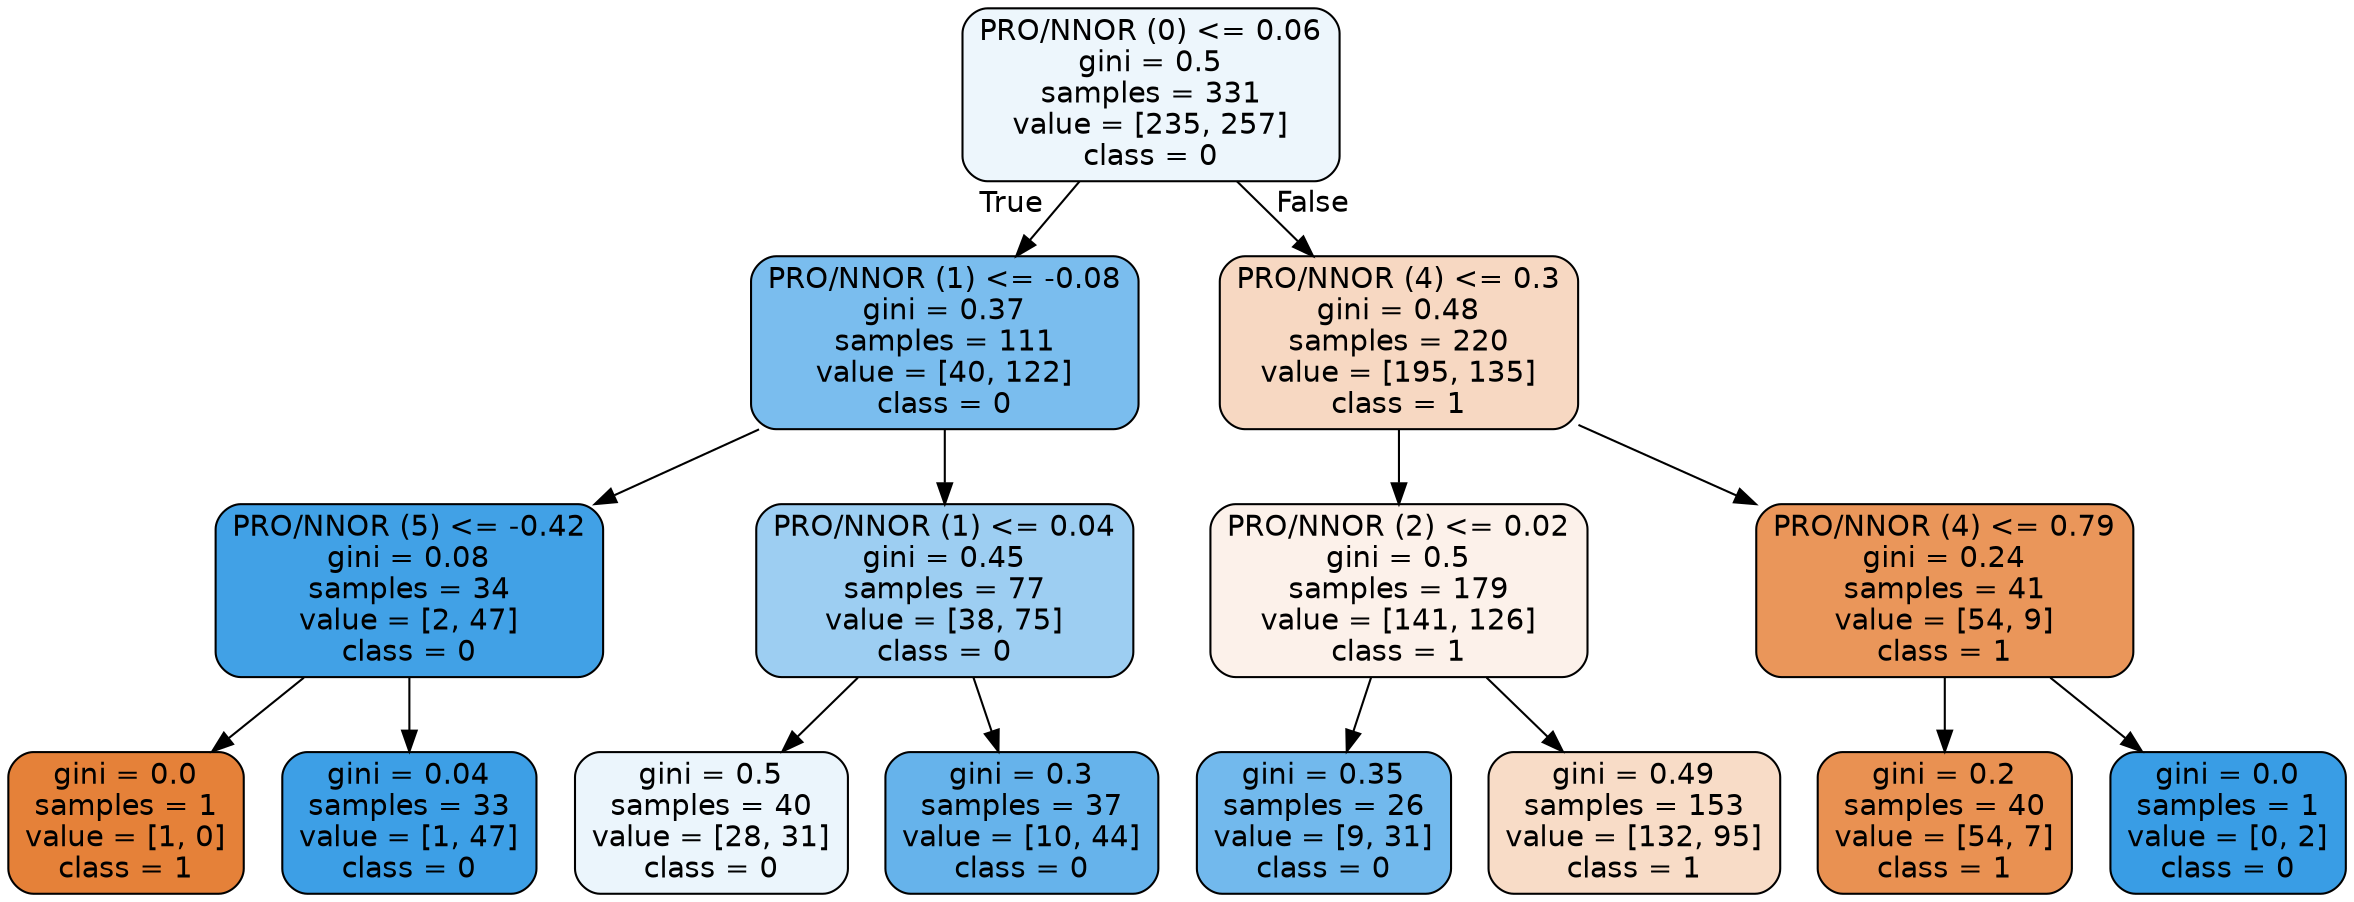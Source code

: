 digraph Tree {
node [shape=box, style="filled, rounded", color="black", fontname=helvetica] ;
edge [fontname=helvetica] ;
0 [label="PRO/NNOR (0) <= 0.06\ngini = 0.5\nsamples = 331\nvalue = [235, 257]\nclass = 0", fillcolor="#399de516"] ;
1 [label="PRO/NNOR (1) <= -0.08\ngini = 0.37\nsamples = 111\nvalue = [40, 122]\nclass = 0", fillcolor="#399de5ab"] ;
0 -> 1 [labeldistance=2.5, labelangle=45, headlabel="True"] ;
2 [label="PRO/NNOR (5) <= -0.42\ngini = 0.08\nsamples = 34\nvalue = [2, 47]\nclass = 0", fillcolor="#399de5f4"] ;
1 -> 2 ;
3 [label="gini = 0.0\nsamples = 1\nvalue = [1, 0]\nclass = 1", fillcolor="#e58139ff"] ;
2 -> 3 ;
4 [label="gini = 0.04\nsamples = 33\nvalue = [1, 47]\nclass = 0", fillcolor="#399de5fa"] ;
2 -> 4 ;
5 [label="PRO/NNOR (1) <= 0.04\ngini = 0.45\nsamples = 77\nvalue = [38, 75]\nclass = 0", fillcolor="#399de57e"] ;
1 -> 5 ;
6 [label="gini = 0.5\nsamples = 40\nvalue = [28, 31]\nclass = 0", fillcolor="#399de519"] ;
5 -> 6 ;
7 [label="gini = 0.3\nsamples = 37\nvalue = [10, 44]\nclass = 0", fillcolor="#399de5c5"] ;
5 -> 7 ;
8 [label="PRO/NNOR (4) <= 0.3\ngini = 0.48\nsamples = 220\nvalue = [195, 135]\nclass = 1", fillcolor="#e581394e"] ;
0 -> 8 [labeldistance=2.5, labelangle=-45, headlabel="False"] ;
9 [label="PRO/NNOR (2) <= 0.02\ngini = 0.5\nsamples = 179\nvalue = [141, 126]\nclass = 1", fillcolor="#e581391b"] ;
8 -> 9 ;
10 [label="gini = 0.35\nsamples = 26\nvalue = [9, 31]\nclass = 0", fillcolor="#399de5b5"] ;
9 -> 10 ;
11 [label="gini = 0.49\nsamples = 153\nvalue = [132, 95]\nclass = 1", fillcolor="#e5813947"] ;
9 -> 11 ;
12 [label="PRO/NNOR (4) <= 0.79\ngini = 0.24\nsamples = 41\nvalue = [54, 9]\nclass = 1", fillcolor="#e58139d4"] ;
8 -> 12 ;
13 [label="gini = 0.2\nsamples = 40\nvalue = [54, 7]\nclass = 1", fillcolor="#e58139de"] ;
12 -> 13 ;
14 [label="gini = 0.0\nsamples = 1\nvalue = [0, 2]\nclass = 0", fillcolor="#399de5ff"] ;
12 -> 14 ;
}